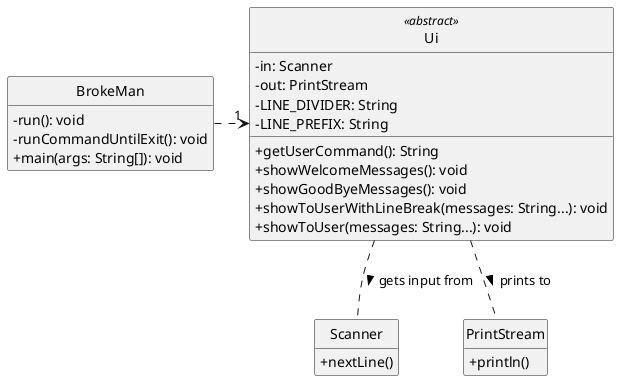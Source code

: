 @startuml
skinparam classAttributeIconSize 0
hide circle
hide empty members

class BrokeMan {
    -run(): void
    -runCommandUntilExit(): void
    +main(args: String[]): void
}

class Ui <<abstract>> {
    -in: Scanner
    -out: PrintStream
    -LINE_DIVIDER: String
    -LINE_PREFIX: String

    +getUserCommand(): String
    +showWelcomeMessages(): void
    +showGoodByeMessages(): void
    +showToUserWithLineBreak(messages: String...): void
    +showToUser(messages: String...): void
}

class Scanner {
    +nextLine()
}

class PrintStream {
    +println()
}

BrokeMan .> "1" Ui
Ui .. Scanner : gets input from >
Ui .. PrintStream : prints to >

@enduml
